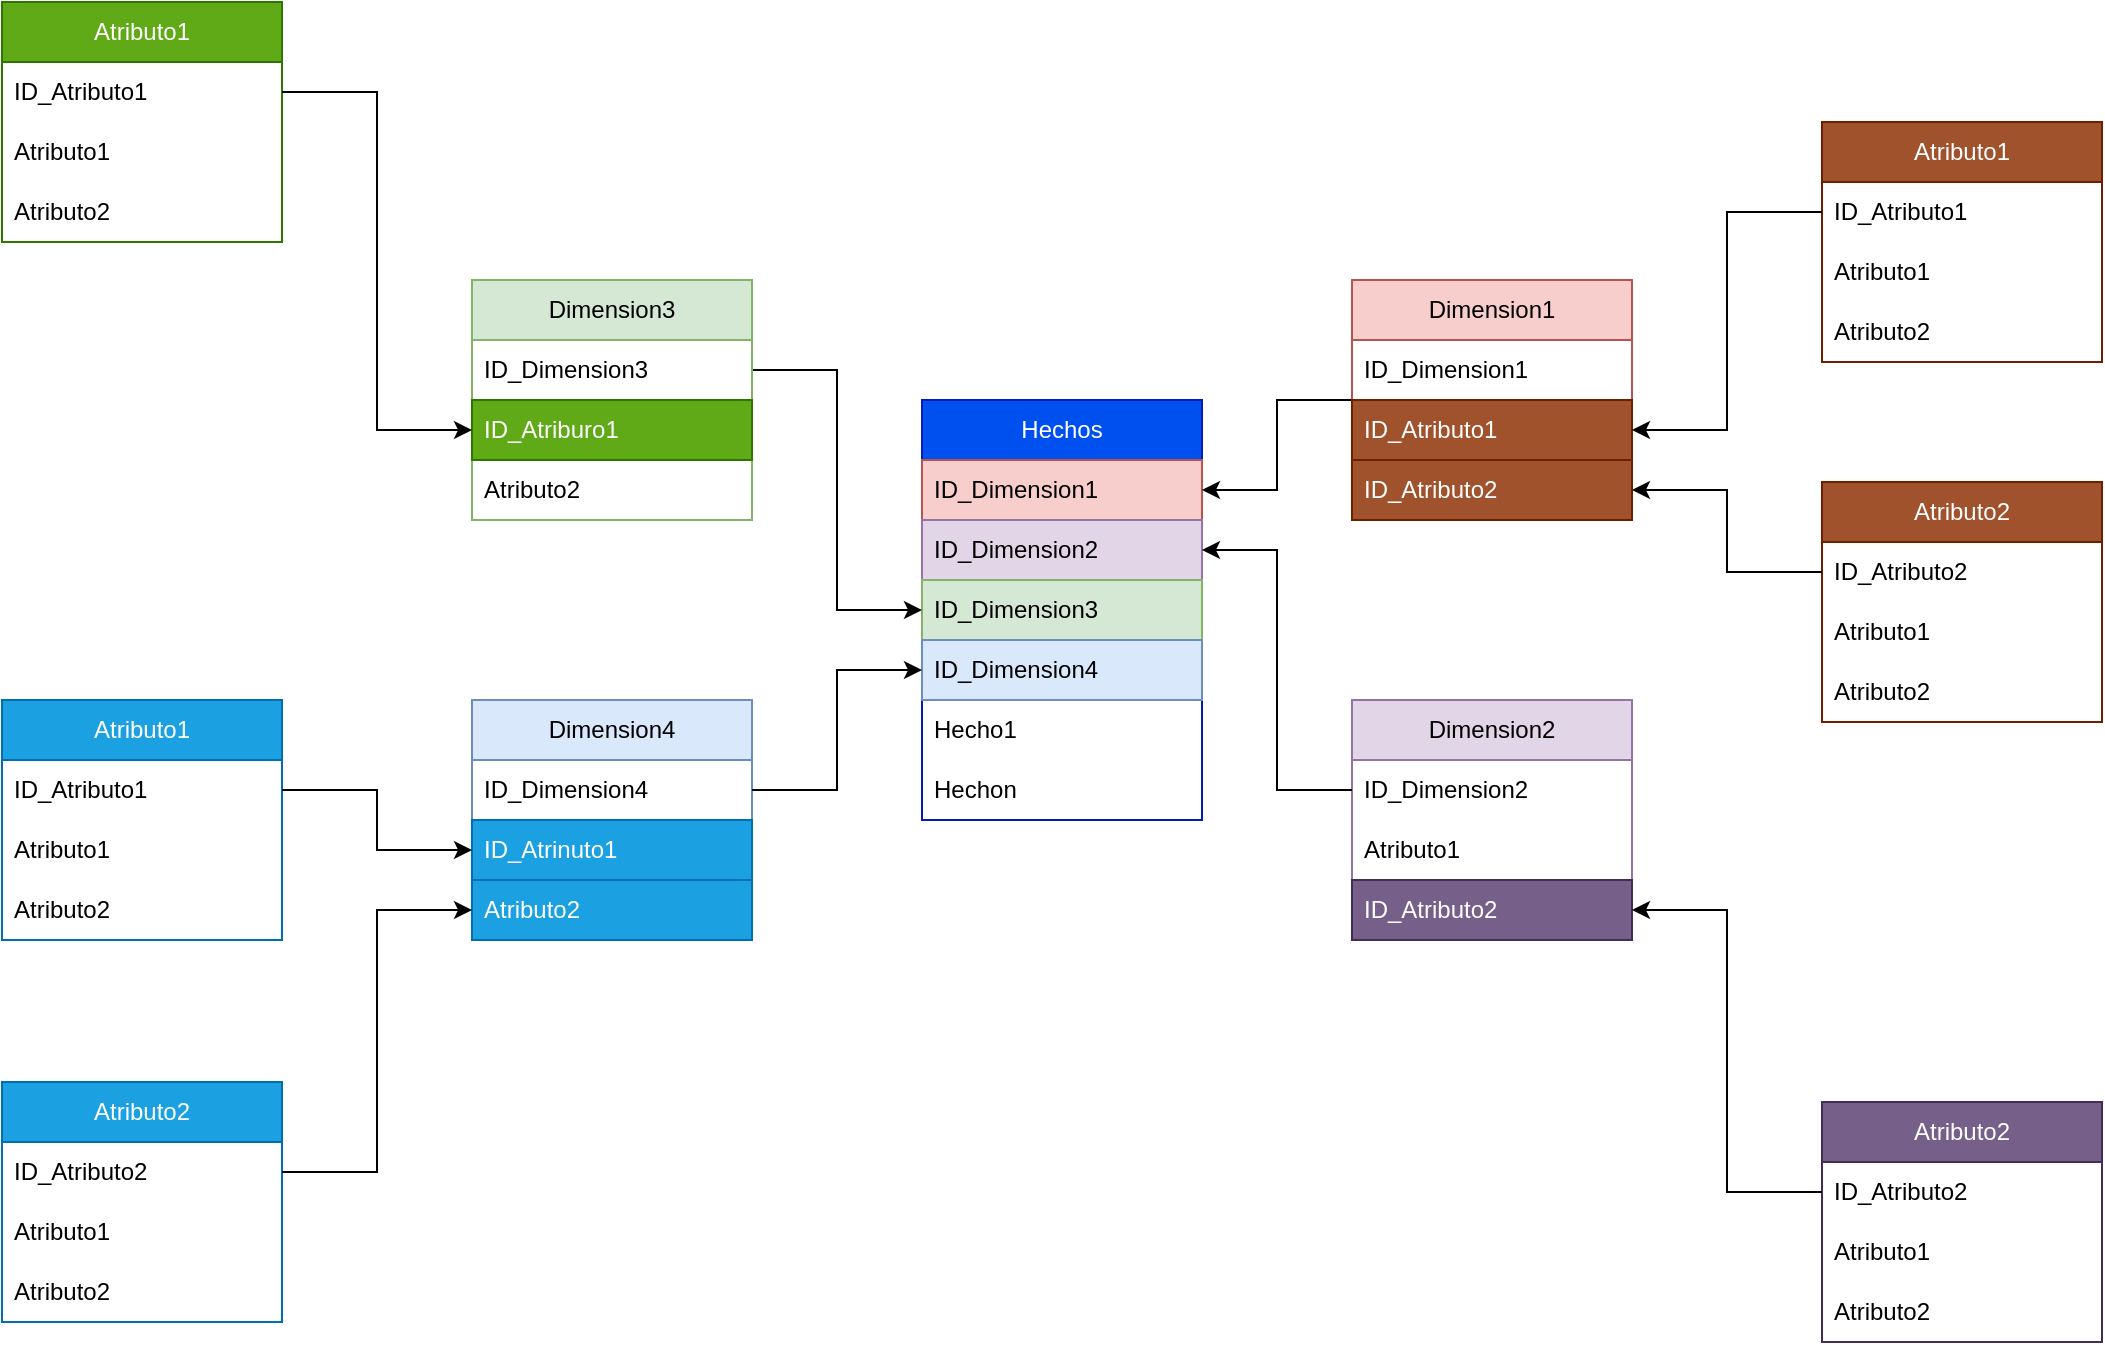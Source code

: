 <mxfile version="21.7.2" type="device">
  <diagram name="Página-1" id="83ysZmQj6O1e4F38jRJG">
    <mxGraphModel dx="1431" dy="813" grid="1" gridSize="10" guides="1" tooltips="1" connect="1" arrows="1" fold="1" page="1" pageScale="1" pageWidth="1169" pageHeight="827" math="0" shadow="0">
      <root>
        <mxCell id="0" />
        <mxCell id="1" parent="0" />
        <mxCell id="WPxoR2xHgRFCH9zWpdH6-8" value="Hechos" style="swimlane;fontStyle=0;childLayout=stackLayout;horizontal=1;startSize=30;horizontalStack=0;resizeParent=1;resizeParentMax=0;resizeLast=0;collapsible=1;marginBottom=0;whiteSpace=wrap;html=1;fillColor=#0050ef;fontColor=#ffffff;strokeColor=#001DBC;" vertex="1" parent="1">
          <mxGeometry x="520" y="309" width="140" height="210" as="geometry" />
        </mxCell>
        <mxCell id="WPxoR2xHgRFCH9zWpdH6-9" value="ID_Dimension1" style="text;strokeColor=#b85450;fillColor=#f8cecc;align=left;verticalAlign=middle;spacingLeft=4;spacingRight=4;overflow=hidden;points=[[0,0.5],[1,0.5]];portConstraint=eastwest;rotatable=0;whiteSpace=wrap;html=1;" vertex="1" parent="WPxoR2xHgRFCH9zWpdH6-8">
          <mxGeometry y="30" width="140" height="30" as="geometry" />
        </mxCell>
        <mxCell id="WPxoR2xHgRFCH9zWpdH6-10" value="ID_Dimension2" style="text;strokeColor=#9673a6;fillColor=#e1d5e7;align=left;verticalAlign=middle;spacingLeft=4;spacingRight=4;overflow=hidden;points=[[0,0.5],[1,0.5]];portConstraint=eastwest;rotatable=0;whiteSpace=wrap;html=1;" vertex="1" parent="WPxoR2xHgRFCH9zWpdH6-8">
          <mxGeometry y="60" width="140" height="30" as="geometry" />
        </mxCell>
        <mxCell id="WPxoR2xHgRFCH9zWpdH6-13" value="ID_Dimension3" style="text;strokeColor=#82b366;fillColor=#d5e8d4;align=left;verticalAlign=middle;spacingLeft=4;spacingRight=4;overflow=hidden;points=[[0,0.5],[1,0.5]];portConstraint=eastwest;rotatable=0;whiteSpace=wrap;html=1;" vertex="1" parent="WPxoR2xHgRFCH9zWpdH6-8">
          <mxGeometry y="90" width="140" height="30" as="geometry" />
        </mxCell>
        <mxCell id="WPxoR2xHgRFCH9zWpdH6-12" value="ID_Dimension4" style="text;strokeColor=#6c8ebf;fillColor=#dae8fc;align=left;verticalAlign=middle;spacingLeft=4;spacingRight=4;overflow=hidden;points=[[0,0.5],[1,0.5]];portConstraint=eastwest;rotatable=0;whiteSpace=wrap;html=1;" vertex="1" parent="WPxoR2xHgRFCH9zWpdH6-8">
          <mxGeometry y="120" width="140" height="30" as="geometry" />
        </mxCell>
        <mxCell id="WPxoR2xHgRFCH9zWpdH6-14" value="Hecho1" style="text;strokeColor=none;fillColor=none;align=left;verticalAlign=middle;spacingLeft=4;spacingRight=4;overflow=hidden;points=[[0,0.5],[1,0.5]];portConstraint=eastwest;rotatable=0;whiteSpace=wrap;html=1;" vertex="1" parent="WPxoR2xHgRFCH9zWpdH6-8">
          <mxGeometry y="150" width="140" height="30" as="geometry" />
        </mxCell>
        <mxCell id="WPxoR2xHgRFCH9zWpdH6-11" value="Hechon" style="text;strokeColor=none;fillColor=none;align=left;verticalAlign=middle;spacingLeft=4;spacingRight=4;overflow=hidden;points=[[0,0.5],[1,0.5]];portConstraint=eastwest;rotatable=0;whiteSpace=wrap;html=1;" vertex="1" parent="WPxoR2xHgRFCH9zWpdH6-8">
          <mxGeometry y="180" width="140" height="30" as="geometry" />
        </mxCell>
        <mxCell id="WPxoR2xHgRFCH9zWpdH6-49" style="edgeStyle=orthogonalEdgeStyle;rounded=0;orthogonalLoop=1;jettySize=auto;html=1;entryX=1;entryY=0.5;entryDx=0;entryDy=0;" edge="1" parent="1" source="WPxoR2xHgRFCH9zWpdH6-15" target="WPxoR2xHgRFCH9zWpdH6-9">
          <mxGeometry relative="1" as="geometry" />
        </mxCell>
        <mxCell id="WPxoR2xHgRFCH9zWpdH6-15" value="Dimension1" style="swimlane;fontStyle=0;childLayout=stackLayout;horizontal=1;startSize=30;horizontalStack=0;resizeParent=1;resizeParentMax=0;resizeLast=0;collapsible=1;marginBottom=0;whiteSpace=wrap;html=1;fillColor=#f8cecc;strokeColor=#b85450;" vertex="1" parent="1">
          <mxGeometry x="735" y="249" width="140" height="120" as="geometry" />
        </mxCell>
        <mxCell id="WPxoR2xHgRFCH9zWpdH6-16" value="ID_Dimension1" style="text;strokeColor=none;fillColor=none;align=left;verticalAlign=middle;spacingLeft=4;spacingRight=4;overflow=hidden;points=[[0,0.5],[1,0.5]];portConstraint=eastwest;rotatable=0;whiteSpace=wrap;html=1;" vertex="1" parent="WPxoR2xHgRFCH9zWpdH6-15">
          <mxGeometry y="30" width="140" height="30" as="geometry" />
        </mxCell>
        <mxCell id="WPxoR2xHgRFCH9zWpdH6-17" value="ID_Atributo1" style="text;strokeColor=#6D1F00;fillColor=#a0522d;align=left;verticalAlign=middle;spacingLeft=4;spacingRight=4;overflow=hidden;points=[[0,0.5],[1,0.5]];portConstraint=eastwest;rotatable=0;whiteSpace=wrap;html=1;fontColor=#ffffff;" vertex="1" parent="WPxoR2xHgRFCH9zWpdH6-15">
          <mxGeometry y="60" width="140" height="30" as="geometry" />
        </mxCell>
        <mxCell id="WPxoR2xHgRFCH9zWpdH6-18" value="ID_Atributo2" style="text;strokeColor=#6D1F00;fillColor=#a0522d;align=left;verticalAlign=middle;spacingLeft=4;spacingRight=4;overflow=hidden;points=[[0,0.5],[1,0.5]];portConstraint=eastwest;rotatable=0;whiteSpace=wrap;html=1;fontColor=#ffffff;" vertex="1" parent="WPxoR2xHgRFCH9zWpdH6-15">
          <mxGeometry y="90" width="140" height="30" as="geometry" />
        </mxCell>
        <mxCell id="WPxoR2xHgRFCH9zWpdH6-24" value="Dimension2" style="swimlane;fontStyle=0;childLayout=stackLayout;horizontal=1;startSize=30;horizontalStack=0;resizeParent=1;resizeParentMax=0;resizeLast=0;collapsible=1;marginBottom=0;whiteSpace=wrap;html=1;fillColor=#e1d5e7;strokeColor=#9673a6;" vertex="1" parent="1">
          <mxGeometry x="735" y="459" width="140" height="120" as="geometry" />
        </mxCell>
        <mxCell id="WPxoR2xHgRFCH9zWpdH6-25" value="ID_Dimension2" style="text;strokeColor=none;fillColor=none;align=left;verticalAlign=middle;spacingLeft=4;spacingRight=4;overflow=hidden;points=[[0,0.5],[1,0.5]];portConstraint=eastwest;rotatable=0;whiteSpace=wrap;html=1;" vertex="1" parent="WPxoR2xHgRFCH9zWpdH6-24">
          <mxGeometry y="30" width="140" height="30" as="geometry" />
        </mxCell>
        <mxCell id="WPxoR2xHgRFCH9zWpdH6-26" value="Atributo1" style="text;strokeColor=none;fillColor=none;align=left;verticalAlign=middle;spacingLeft=4;spacingRight=4;overflow=hidden;points=[[0,0.5],[1,0.5]];portConstraint=eastwest;rotatable=0;whiteSpace=wrap;html=1;" vertex="1" parent="WPxoR2xHgRFCH9zWpdH6-24">
          <mxGeometry y="60" width="140" height="30" as="geometry" />
        </mxCell>
        <mxCell id="WPxoR2xHgRFCH9zWpdH6-27" value="ID_Atributo2" style="text;strokeColor=#432D57;fillColor=#76608a;align=left;verticalAlign=middle;spacingLeft=4;spacingRight=4;overflow=hidden;points=[[0,0.5],[1,0.5]];portConstraint=eastwest;rotatable=0;whiteSpace=wrap;html=1;fontColor=#ffffff;" vertex="1" parent="WPxoR2xHgRFCH9zWpdH6-24">
          <mxGeometry y="90" width="140" height="30" as="geometry" />
        </mxCell>
        <mxCell id="WPxoR2xHgRFCH9zWpdH6-46" style="edgeStyle=orthogonalEdgeStyle;rounded=0;orthogonalLoop=1;jettySize=auto;html=1;entryX=0;entryY=0.5;entryDx=0;entryDy=0;exitX=1;exitY=0.5;exitDx=0;exitDy=0;" edge="1" parent="1" source="WPxoR2xHgRFCH9zWpdH6-37" target="WPxoR2xHgRFCH9zWpdH6-13">
          <mxGeometry relative="1" as="geometry" />
        </mxCell>
        <mxCell id="WPxoR2xHgRFCH9zWpdH6-36" value="Dimension3" style="swimlane;fontStyle=0;childLayout=stackLayout;horizontal=1;startSize=30;horizontalStack=0;resizeParent=1;resizeParentMax=0;resizeLast=0;collapsible=1;marginBottom=0;whiteSpace=wrap;html=1;fillColor=#d5e8d4;strokeColor=#82b366;" vertex="1" parent="1">
          <mxGeometry x="295" y="249" width="140" height="120" as="geometry" />
        </mxCell>
        <mxCell id="WPxoR2xHgRFCH9zWpdH6-37" value="ID_Dimension3" style="text;strokeColor=none;fillColor=none;align=left;verticalAlign=middle;spacingLeft=4;spacingRight=4;overflow=hidden;points=[[0,0.5],[1,0.5]];portConstraint=eastwest;rotatable=0;whiteSpace=wrap;html=1;" vertex="1" parent="WPxoR2xHgRFCH9zWpdH6-36">
          <mxGeometry y="30" width="140" height="30" as="geometry" />
        </mxCell>
        <mxCell id="WPxoR2xHgRFCH9zWpdH6-38" value="ID_Atriburo1" style="text;strokeColor=#2D7600;fillColor=#60a917;align=left;verticalAlign=middle;spacingLeft=4;spacingRight=4;overflow=hidden;points=[[0,0.5],[1,0.5]];portConstraint=eastwest;rotatable=0;whiteSpace=wrap;html=1;fontColor=#ffffff;" vertex="1" parent="WPxoR2xHgRFCH9zWpdH6-36">
          <mxGeometry y="60" width="140" height="30" as="geometry" />
        </mxCell>
        <mxCell id="WPxoR2xHgRFCH9zWpdH6-39" value="Atributo2" style="text;strokeColor=none;fillColor=none;align=left;verticalAlign=middle;spacingLeft=4;spacingRight=4;overflow=hidden;points=[[0,0.5],[1,0.5]];portConstraint=eastwest;rotatable=0;whiteSpace=wrap;html=1;" vertex="1" parent="WPxoR2xHgRFCH9zWpdH6-36">
          <mxGeometry y="90" width="140" height="30" as="geometry" />
        </mxCell>
        <mxCell id="WPxoR2xHgRFCH9zWpdH6-40" value="Dimension4" style="swimlane;fontStyle=0;childLayout=stackLayout;horizontal=1;startSize=30;horizontalStack=0;resizeParent=1;resizeParentMax=0;resizeLast=0;collapsible=1;marginBottom=0;whiteSpace=wrap;html=1;fillColor=#dae8fc;strokeColor=#6c8ebf;" vertex="1" parent="1">
          <mxGeometry x="295" y="459" width="140" height="120" as="geometry" />
        </mxCell>
        <mxCell id="WPxoR2xHgRFCH9zWpdH6-41" value="ID_Dimension4" style="text;strokeColor=none;fillColor=none;align=left;verticalAlign=middle;spacingLeft=4;spacingRight=4;overflow=hidden;points=[[0,0.5],[1,0.5]];portConstraint=eastwest;rotatable=0;whiteSpace=wrap;html=1;" vertex="1" parent="WPxoR2xHgRFCH9zWpdH6-40">
          <mxGeometry y="30" width="140" height="30" as="geometry" />
        </mxCell>
        <mxCell id="WPxoR2xHgRFCH9zWpdH6-42" value="ID_Atrinuto1" style="text;strokeColor=#006EAF;fillColor=#1ba1e2;align=left;verticalAlign=middle;spacingLeft=4;spacingRight=4;overflow=hidden;points=[[0,0.5],[1,0.5]];portConstraint=eastwest;rotatable=0;whiteSpace=wrap;html=1;fontColor=#ffffff;" vertex="1" parent="WPxoR2xHgRFCH9zWpdH6-40">
          <mxGeometry y="60" width="140" height="30" as="geometry" />
        </mxCell>
        <mxCell id="WPxoR2xHgRFCH9zWpdH6-43" value="Atributo2" style="text;strokeColor=#006EAF;fillColor=#1ba1e2;align=left;verticalAlign=middle;spacingLeft=4;spacingRight=4;overflow=hidden;points=[[0,0.5],[1,0.5]];portConstraint=eastwest;rotatable=0;whiteSpace=wrap;html=1;fontColor=#ffffff;" vertex="1" parent="WPxoR2xHgRFCH9zWpdH6-40">
          <mxGeometry y="90" width="140" height="30" as="geometry" />
        </mxCell>
        <mxCell id="WPxoR2xHgRFCH9zWpdH6-47" style="edgeStyle=orthogonalEdgeStyle;rounded=0;orthogonalLoop=1;jettySize=auto;html=1;entryX=0;entryY=0.5;entryDx=0;entryDy=0;" edge="1" parent="1" source="WPxoR2xHgRFCH9zWpdH6-41" target="WPxoR2xHgRFCH9zWpdH6-12">
          <mxGeometry relative="1" as="geometry" />
        </mxCell>
        <mxCell id="WPxoR2xHgRFCH9zWpdH6-48" style="edgeStyle=orthogonalEdgeStyle;rounded=0;orthogonalLoop=1;jettySize=auto;html=1;entryX=1;entryY=0.5;entryDx=0;entryDy=0;" edge="1" parent="1" source="WPxoR2xHgRFCH9zWpdH6-25" target="WPxoR2xHgRFCH9zWpdH6-10">
          <mxGeometry relative="1" as="geometry" />
        </mxCell>
        <mxCell id="WPxoR2xHgRFCH9zWpdH6-77" value="Atributo1" style="swimlane;fontStyle=0;childLayout=stackLayout;horizontal=1;startSize=30;horizontalStack=0;resizeParent=1;resizeParentMax=0;resizeLast=0;collapsible=1;marginBottom=0;whiteSpace=wrap;html=1;fillColor=#1ba1e2;strokeColor=#006EAF;fontColor=#ffffff;" vertex="1" parent="1">
          <mxGeometry x="60" y="459" width="140" height="120" as="geometry" />
        </mxCell>
        <mxCell id="WPxoR2xHgRFCH9zWpdH6-78" value="ID_Atributo1" style="text;strokeColor=none;fillColor=none;align=left;verticalAlign=middle;spacingLeft=4;spacingRight=4;overflow=hidden;points=[[0,0.5],[1,0.5]];portConstraint=eastwest;rotatable=0;whiteSpace=wrap;html=1;" vertex="1" parent="WPxoR2xHgRFCH9zWpdH6-77">
          <mxGeometry y="30" width="140" height="30" as="geometry" />
        </mxCell>
        <mxCell id="WPxoR2xHgRFCH9zWpdH6-79" value="Atributo1" style="text;strokeColor=none;fillColor=none;align=left;verticalAlign=middle;spacingLeft=4;spacingRight=4;overflow=hidden;points=[[0,0.5],[1,0.5]];portConstraint=eastwest;rotatable=0;whiteSpace=wrap;html=1;" vertex="1" parent="WPxoR2xHgRFCH9zWpdH6-77">
          <mxGeometry y="60" width="140" height="30" as="geometry" />
        </mxCell>
        <mxCell id="WPxoR2xHgRFCH9zWpdH6-80" value="Atributo2" style="text;strokeColor=none;fillColor=none;align=left;verticalAlign=middle;spacingLeft=4;spacingRight=4;overflow=hidden;points=[[0,0.5],[1,0.5]];portConstraint=eastwest;rotatable=0;whiteSpace=wrap;html=1;" vertex="1" parent="WPxoR2xHgRFCH9zWpdH6-77">
          <mxGeometry y="90" width="140" height="30" as="geometry" />
        </mxCell>
        <mxCell id="WPxoR2xHgRFCH9zWpdH6-81" style="edgeStyle=orthogonalEdgeStyle;rounded=0;orthogonalLoop=1;jettySize=auto;html=1;entryX=0;entryY=0.5;entryDx=0;entryDy=0;" edge="1" parent="1" source="WPxoR2xHgRFCH9zWpdH6-78" target="WPxoR2xHgRFCH9zWpdH6-42">
          <mxGeometry relative="1" as="geometry" />
        </mxCell>
        <mxCell id="WPxoR2xHgRFCH9zWpdH6-82" value="Atributo2" style="swimlane;fontStyle=0;childLayout=stackLayout;horizontal=1;startSize=30;horizontalStack=0;resizeParent=1;resizeParentMax=0;resizeLast=0;collapsible=1;marginBottom=0;whiteSpace=wrap;html=1;fillColor=#1ba1e2;strokeColor=#006EAF;fontColor=#ffffff;" vertex="1" parent="1">
          <mxGeometry x="60" y="650" width="140" height="120" as="geometry" />
        </mxCell>
        <mxCell id="WPxoR2xHgRFCH9zWpdH6-83" value="ID_Atributo2" style="text;strokeColor=none;fillColor=none;align=left;verticalAlign=middle;spacingLeft=4;spacingRight=4;overflow=hidden;points=[[0,0.5],[1,0.5]];portConstraint=eastwest;rotatable=0;whiteSpace=wrap;html=1;" vertex="1" parent="WPxoR2xHgRFCH9zWpdH6-82">
          <mxGeometry y="30" width="140" height="30" as="geometry" />
        </mxCell>
        <mxCell id="WPxoR2xHgRFCH9zWpdH6-84" value="Atributo1" style="text;strokeColor=none;fillColor=none;align=left;verticalAlign=middle;spacingLeft=4;spacingRight=4;overflow=hidden;points=[[0,0.5],[1,0.5]];portConstraint=eastwest;rotatable=0;whiteSpace=wrap;html=1;" vertex="1" parent="WPxoR2xHgRFCH9zWpdH6-82">
          <mxGeometry y="60" width="140" height="30" as="geometry" />
        </mxCell>
        <mxCell id="WPxoR2xHgRFCH9zWpdH6-85" value="Atributo2" style="text;strokeColor=none;fillColor=none;align=left;verticalAlign=middle;spacingLeft=4;spacingRight=4;overflow=hidden;points=[[0,0.5],[1,0.5]];portConstraint=eastwest;rotatable=0;whiteSpace=wrap;html=1;" vertex="1" parent="WPxoR2xHgRFCH9zWpdH6-82">
          <mxGeometry y="90" width="140" height="30" as="geometry" />
        </mxCell>
        <mxCell id="WPxoR2xHgRFCH9zWpdH6-86" style="edgeStyle=orthogonalEdgeStyle;rounded=0;orthogonalLoop=1;jettySize=auto;html=1;" edge="1" parent="1" source="WPxoR2xHgRFCH9zWpdH6-83" target="WPxoR2xHgRFCH9zWpdH6-43">
          <mxGeometry relative="1" as="geometry" />
        </mxCell>
        <mxCell id="WPxoR2xHgRFCH9zWpdH6-87" value="Atributo1" style="swimlane;fontStyle=0;childLayout=stackLayout;horizontal=1;startSize=30;horizontalStack=0;resizeParent=1;resizeParentMax=0;resizeLast=0;collapsible=1;marginBottom=0;whiteSpace=wrap;html=1;fillColor=#60a917;strokeColor=#2D7600;fontColor=#ffffff;" vertex="1" parent="1">
          <mxGeometry x="60" y="110" width="140" height="120" as="geometry" />
        </mxCell>
        <mxCell id="WPxoR2xHgRFCH9zWpdH6-88" value="ID_Atributo1" style="text;strokeColor=none;fillColor=none;align=left;verticalAlign=middle;spacingLeft=4;spacingRight=4;overflow=hidden;points=[[0,0.5],[1,0.5]];portConstraint=eastwest;rotatable=0;whiteSpace=wrap;html=1;" vertex="1" parent="WPxoR2xHgRFCH9zWpdH6-87">
          <mxGeometry y="30" width="140" height="30" as="geometry" />
        </mxCell>
        <mxCell id="WPxoR2xHgRFCH9zWpdH6-89" value="Atributo1" style="text;strokeColor=none;fillColor=none;align=left;verticalAlign=middle;spacingLeft=4;spacingRight=4;overflow=hidden;points=[[0,0.5],[1,0.5]];portConstraint=eastwest;rotatable=0;whiteSpace=wrap;html=1;" vertex="1" parent="WPxoR2xHgRFCH9zWpdH6-87">
          <mxGeometry y="60" width="140" height="30" as="geometry" />
        </mxCell>
        <mxCell id="WPxoR2xHgRFCH9zWpdH6-90" value="Atributo2" style="text;strokeColor=none;fillColor=none;align=left;verticalAlign=middle;spacingLeft=4;spacingRight=4;overflow=hidden;points=[[0,0.5],[1,0.5]];portConstraint=eastwest;rotatable=0;whiteSpace=wrap;html=1;" vertex="1" parent="WPxoR2xHgRFCH9zWpdH6-87">
          <mxGeometry y="90" width="140" height="30" as="geometry" />
        </mxCell>
        <mxCell id="WPxoR2xHgRFCH9zWpdH6-91" style="edgeStyle=orthogonalEdgeStyle;rounded=0;orthogonalLoop=1;jettySize=auto;html=1;entryX=0;entryY=0.5;entryDx=0;entryDy=0;" edge="1" parent="1" source="WPxoR2xHgRFCH9zWpdH6-88" target="WPxoR2xHgRFCH9zWpdH6-38">
          <mxGeometry relative="1" as="geometry" />
        </mxCell>
        <mxCell id="WPxoR2xHgRFCH9zWpdH6-92" value="Atributo1" style="swimlane;fontStyle=0;childLayout=stackLayout;horizontal=1;startSize=30;horizontalStack=0;resizeParent=1;resizeParentMax=0;resizeLast=0;collapsible=1;marginBottom=0;whiteSpace=wrap;html=1;fillColor=#a0522d;strokeColor=#6D1F00;fontColor=#ffffff;" vertex="1" parent="1">
          <mxGeometry x="970" y="170" width="140" height="120" as="geometry" />
        </mxCell>
        <mxCell id="WPxoR2xHgRFCH9zWpdH6-93" value="ID_Atributo1" style="text;strokeColor=none;fillColor=none;align=left;verticalAlign=middle;spacingLeft=4;spacingRight=4;overflow=hidden;points=[[0,0.5],[1,0.5]];portConstraint=eastwest;rotatable=0;whiteSpace=wrap;html=1;" vertex="1" parent="WPxoR2xHgRFCH9zWpdH6-92">
          <mxGeometry y="30" width="140" height="30" as="geometry" />
        </mxCell>
        <mxCell id="WPxoR2xHgRFCH9zWpdH6-94" value="Atributo1" style="text;strokeColor=none;fillColor=none;align=left;verticalAlign=middle;spacingLeft=4;spacingRight=4;overflow=hidden;points=[[0,0.5],[1,0.5]];portConstraint=eastwest;rotatable=0;whiteSpace=wrap;html=1;" vertex="1" parent="WPxoR2xHgRFCH9zWpdH6-92">
          <mxGeometry y="60" width="140" height="30" as="geometry" />
        </mxCell>
        <mxCell id="WPxoR2xHgRFCH9zWpdH6-95" value="Atributo2" style="text;strokeColor=none;fillColor=none;align=left;verticalAlign=middle;spacingLeft=4;spacingRight=4;overflow=hidden;points=[[0,0.5],[1,0.5]];portConstraint=eastwest;rotatable=0;whiteSpace=wrap;html=1;" vertex="1" parent="WPxoR2xHgRFCH9zWpdH6-92">
          <mxGeometry y="90" width="140" height="30" as="geometry" />
        </mxCell>
        <mxCell id="WPxoR2xHgRFCH9zWpdH6-96" value="Atributo2" style="swimlane;fontStyle=0;childLayout=stackLayout;horizontal=1;startSize=30;horizontalStack=0;resizeParent=1;resizeParentMax=0;resizeLast=0;collapsible=1;marginBottom=0;whiteSpace=wrap;html=1;fillColor=#a0522d;strokeColor=#6D1F00;fontColor=#ffffff;" vertex="1" parent="1">
          <mxGeometry x="970" y="350" width="140" height="120" as="geometry" />
        </mxCell>
        <mxCell id="WPxoR2xHgRFCH9zWpdH6-97" value="ID_Atributo2" style="text;strokeColor=none;fillColor=none;align=left;verticalAlign=middle;spacingLeft=4;spacingRight=4;overflow=hidden;points=[[0,0.5],[1,0.5]];portConstraint=eastwest;rotatable=0;whiteSpace=wrap;html=1;" vertex="1" parent="WPxoR2xHgRFCH9zWpdH6-96">
          <mxGeometry y="30" width="140" height="30" as="geometry" />
        </mxCell>
        <mxCell id="WPxoR2xHgRFCH9zWpdH6-98" value="Atributo1" style="text;strokeColor=none;fillColor=none;align=left;verticalAlign=middle;spacingLeft=4;spacingRight=4;overflow=hidden;points=[[0,0.5],[1,0.5]];portConstraint=eastwest;rotatable=0;whiteSpace=wrap;html=1;" vertex="1" parent="WPxoR2xHgRFCH9zWpdH6-96">
          <mxGeometry y="60" width="140" height="30" as="geometry" />
        </mxCell>
        <mxCell id="WPxoR2xHgRFCH9zWpdH6-99" value="Atributo2" style="text;strokeColor=none;fillColor=none;align=left;verticalAlign=middle;spacingLeft=4;spacingRight=4;overflow=hidden;points=[[0,0.5],[1,0.5]];portConstraint=eastwest;rotatable=0;whiteSpace=wrap;html=1;" vertex="1" parent="WPxoR2xHgRFCH9zWpdH6-96">
          <mxGeometry y="90" width="140" height="30" as="geometry" />
        </mxCell>
        <mxCell id="WPxoR2xHgRFCH9zWpdH6-100" style="edgeStyle=orthogonalEdgeStyle;rounded=0;orthogonalLoop=1;jettySize=auto;html=1;entryX=1;entryY=0.5;entryDx=0;entryDy=0;" edge="1" parent="1" source="WPxoR2xHgRFCH9zWpdH6-93" target="WPxoR2xHgRFCH9zWpdH6-17">
          <mxGeometry relative="1" as="geometry" />
        </mxCell>
        <mxCell id="WPxoR2xHgRFCH9zWpdH6-101" style="edgeStyle=orthogonalEdgeStyle;rounded=0;orthogonalLoop=1;jettySize=auto;html=1;entryX=1;entryY=0.5;entryDx=0;entryDy=0;" edge="1" parent="1" source="WPxoR2xHgRFCH9zWpdH6-97" target="WPxoR2xHgRFCH9zWpdH6-18">
          <mxGeometry relative="1" as="geometry" />
        </mxCell>
        <mxCell id="WPxoR2xHgRFCH9zWpdH6-102" value="Atributo2" style="swimlane;fontStyle=0;childLayout=stackLayout;horizontal=1;startSize=30;horizontalStack=0;resizeParent=1;resizeParentMax=0;resizeLast=0;collapsible=1;marginBottom=0;whiteSpace=wrap;html=1;fillColor=#76608a;strokeColor=#432D57;fontColor=#ffffff;" vertex="1" parent="1">
          <mxGeometry x="970" y="660" width="140" height="120" as="geometry" />
        </mxCell>
        <mxCell id="WPxoR2xHgRFCH9zWpdH6-103" value="ID_Atributo2" style="text;strokeColor=none;fillColor=none;align=left;verticalAlign=middle;spacingLeft=4;spacingRight=4;overflow=hidden;points=[[0,0.5],[1,0.5]];portConstraint=eastwest;rotatable=0;whiteSpace=wrap;html=1;" vertex="1" parent="WPxoR2xHgRFCH9zWpdH6-102">
          <mxGeometry y="30" width="140" height="30" as="geometry" />
        </mxCell>
        <mxCell id="WPxoR2xHgRFCH9zWpdH6-104" value="Atributo1" style="text;strokeColor=none;fillColor=none;align=left;verticalAlign=middle;spacingLeft=4;spacingRight=4;overflow=hidden;points=[[0,0.5],[1,0.5]];portConstraint=eastwest;rotatable=0;whiteSpace=wrap;html=1;" vertex="1" parent="WPxoR2xHgRFCH9zWpdH6-102">
          <mxGeometry y="60" width="140" height="30" as="geometry" />
        </mxCell>
        <mxCell id="WPxoR2xHgRFCH9zWpdH6-105" value="Atributo2" style="text;strokeColor=none;fillColor=none;align=left;verticalAlign=middle;spacingLeft=4;spacingRight=4;overflow=hidden;points=[[0,0.5],[1,0.5]];portConstraint=eastwest;rotatable=0;whiteSpace=wrap;html=1;" vertex="1" parent="WPxoR2xHgRFCH9zWpdH6-102">
          <mxGeometry y="90" width="140" height="30" as="geometry" />
        </mxCell>
        <mxCell id="WPxoR2xHgRFCH9zWpdH6-106" style="edgeStyle=orthogonalEdgeStyle;rounded=0;orthogonalLoop=1;jettySize=auto;html=1;entryX=1;entryY=0.5;entryDx=0;entryDy=0;" edge="1" parent="1" source="WPxoR2xHgRFCH9zWpdH6-103" target="WPxoR2xHgRFCH9zWpdH6-27">
          <mxGeometry relative="1" as="geometry" />
        </mxCell>
      </root>
    </mxGraphModel>
  </diagram>
</mxfile>
